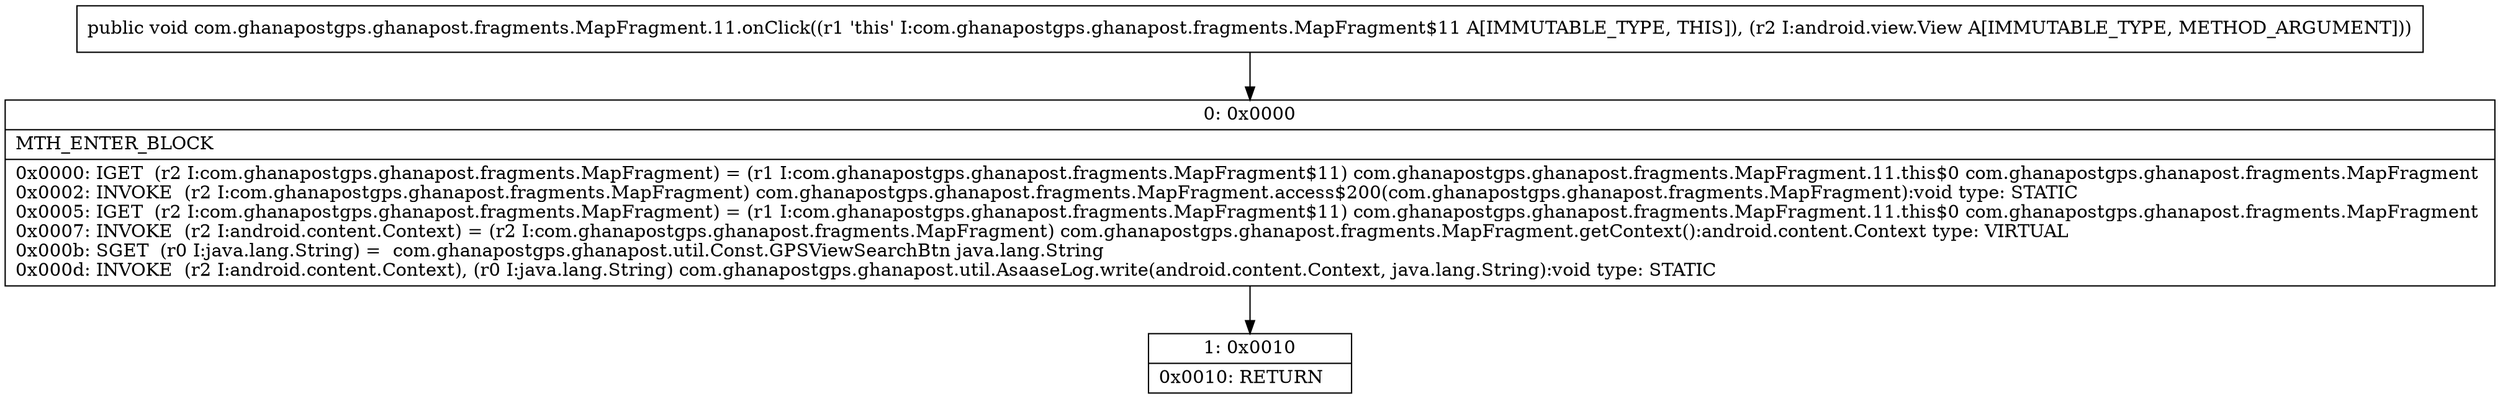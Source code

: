 digraph "CFG forcom.ghanapostgps.ghanapost.fragments.MapFragment.11.onClick(Landroid\/view\/View;)V" {
Node_0 [shape=record,label="{0\:\ 0x0000|MTH_ENTER_BLOCK\l|0x0000: IGET  (r2 I:com.ghanapostgps.ghanapost.fragments.MapFragment) = (r1 I:com.ghanapostgps.ghanapost.fragments.MapFragment$11) com.ghanapostgps.ghanapost.fragments.MapFragment.11.this$0 com.ghanapostgps.ghanapost.fragments.MapFragment \l0x0002: INVOKE  (r2 I:com.ghanapostgps.ghanapost.fragments.MapFragment) com.ghanapostgps.ghanapost.fragments.MapFragment.access$200(com.ghanapostgps.ghanapost.fragments.MapFragment):void type: STATIC \l0x0005: IGET  (r2 I:com.ghanapostgps.ghanapost.fragments.MapFragment) = (r1 I:com.ghanapostgps.ghanapost.fragments.MapFragment$11) com.ghanapostgps.ghanapost.fragments.MapFragment.11.this$0 com.ghanapostgps.ghanapost.fragments.MapFragment \l0x0007: INVOKE  (r2 I:android.content.Context) = (r2 I:com.ghanapostgps.ghanapost.fragments.MapFragment) com.ghanapostgps.ghanapost.fragments.MapFragment.getContext():android.content.Context type: VIRTUAL \l0x000b: SGET  (r0 I:java.lang.String) =  com.ghanapostgps.ghanapost.util.Const.GPSViewSearchBtn java.lang.String \l0x000d: INVOKE  (r2 I:android.content.Context), (r0 I:java.lang.String) com.ghanapostgps.ghanapost.util.AsaaseLog.write(android.content.Context, java.lang.String):void type: STATIC \l}"];
Node_1 [shape=record,label="{1\:\ 0x0010|0x0010: RETURN   \l}"];
MethodNode[shape=record,label="{public void com.ghanapostgps.ghanapost.fragments.MapFragment.11.onClick((r1 'this' I:com.ghanapostgps.ghanapost.fragments.MapFragment$11 A[IMMUTABLE_TYPE, THIS]), (r2 I:android.view.View A[IMMUTABLE_TYPE, METHOD_ARGUMENT])) }"];
MethodNode -> Node_0;
Node_0 -> Node_1;
}


